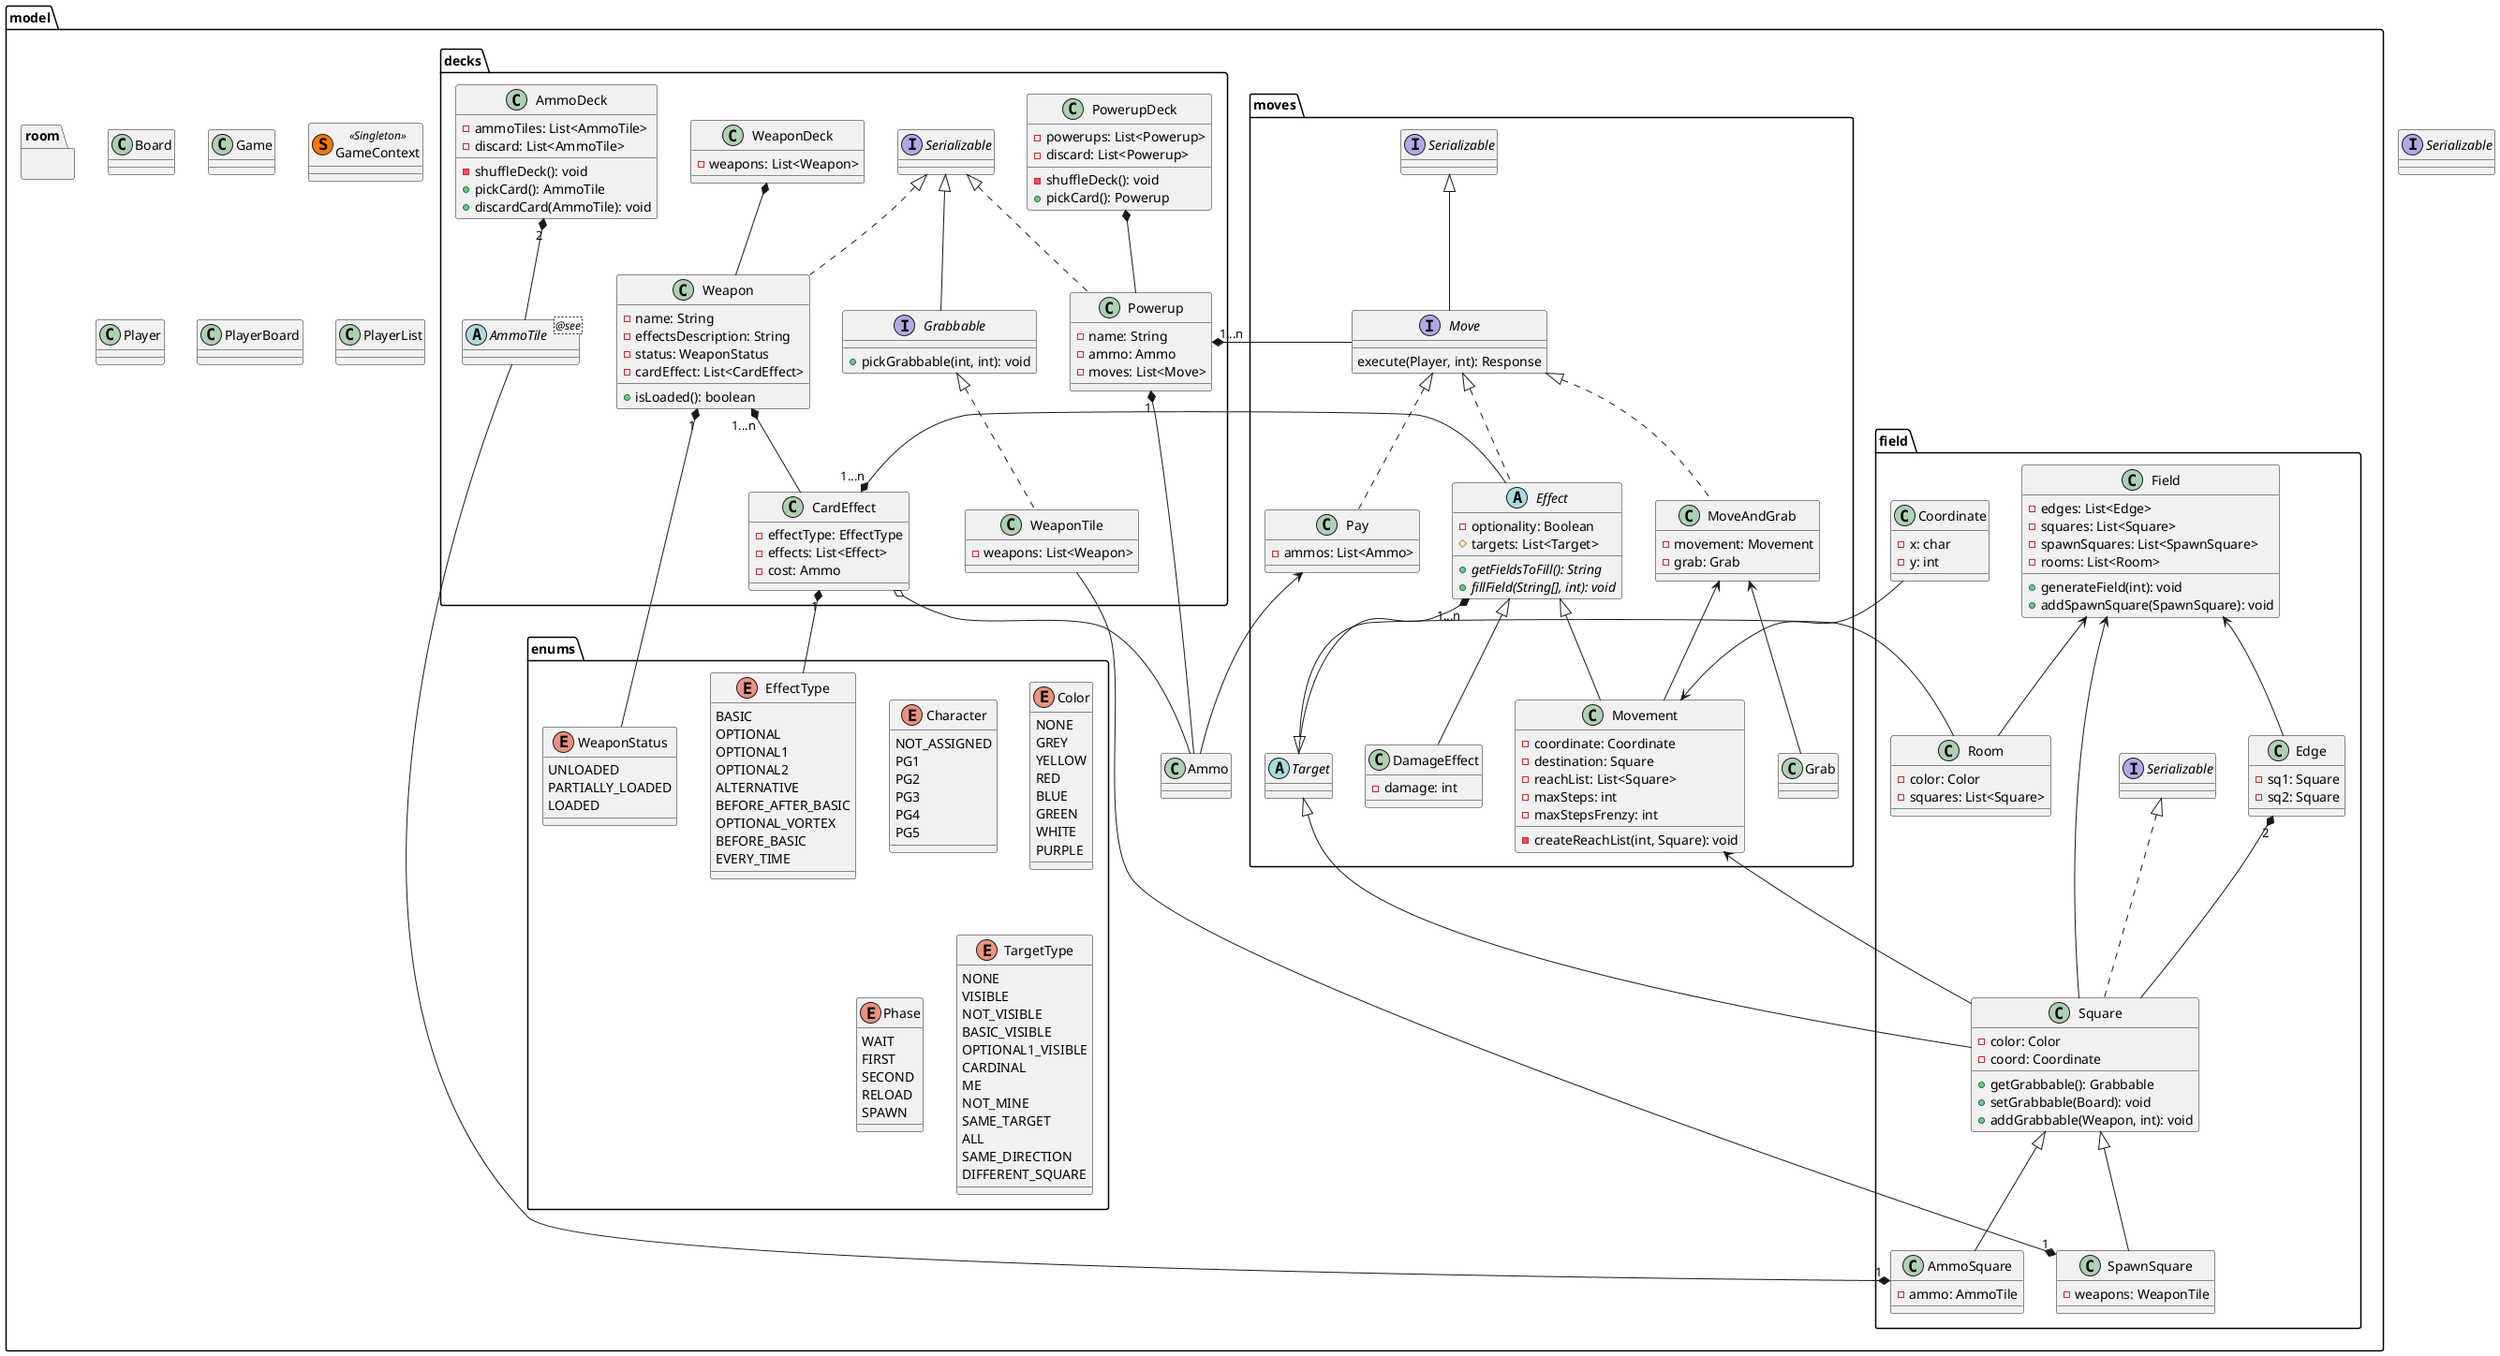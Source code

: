 @startuml
interface Serializable
package model{
    package decks{
        class AmmoDeck{
            - ammoTiles: List<AmmoTile>
            - discard: List<AmmoTile>
            __
            - shuffleDeck(): void
            + pickCard(): AmmoTile
            + discardCard(AmmoTile): void
        }

        abstract class AmmoTile <@see>

        class CardEffect{
            - effectType: EffectType
            - effects: List<Effect>
            - cost: Ammo
        }

        interface Grabbable extends Serializable{
            + pickGrabbable(int, int): void
        }

        class Powerup implements Serializable{
            - name: String
            - ammo: Ammo
            - moves: List<Move>
        }

        class PowerupDeck{
            - powerups: List<Powerup>
            - discard: List<Powerup>
            __
            - shuffleDeck(): void
            + pickCard(): Powerup
        }

        class Weapon implements Serializable{
            - name: String
            - effectsDescription: String
            - status: WeaponStatus
            - cardEffect: List<CardEffect>
            __
            + isLoaded(): boolean
        }

        class WeaponDeck{
            - weapons: List<Weapon>
        }

        class WeaponTile implements Grabbable{
            - weapons: List<Weapon>
        }

        AmmoDeck "2" *-- AmmoTile
        PowerupDeck *-- Powerup
        WeaponDeck *-- Weapon
    }

    package enums{
        enum Character{
            NOT_ASSIGNED
            PG1
            PG2
            PG3
            PG4
            PG5
        }
        enum Color{
            NONE
            GREY
            YELLOW
            RED
            BLUE
            GREEN
            WHITE
            PURPLE
        }
        enum EffectType {
            BASIC
            OPTIONAL
            OPTIONAL1
            OPTIONAL2
            ALTERNATIVE
            BEFORE_AFTER_BASIC
            OPTIONAL_VORTEX
            BEFORE_BASIC
            EVERY_TIME
        }
        enum Phase{
            WAIT
            FIRST
            SECOND
            RELOAD
            SPAWN
        }
        enum TargetType{
            NONE
            VISIBLE
            NOT_VISIBLE
            BASIC_VISIBLE
            OPTIONAL1_VISIBLE
            CARDINAL
            ME
            NOT_MINE
            SAME_TARGET
            ALL
            SAME_DIRECTION
            DIFFERENT_SQUARE
        }
        enum WeaponStatus{
            UNLOADED
            PARTIALLY_LOADED
            LOADED
        }
    }

    package field{
        class AmmoSquare extends Square{
            - ammo: AmmoTile
        }

        class Coordinate {
            - x: char
            - y: int
        }

        class Edge{
            - sq1: Square
            - sq2: Square
        }

        class Field{
            - edges: List<Edge>
            - squares: List<Square>
            - spawnSquares: List<SpawnSquare>
            - rooms: List<Room>
            __
            + generateField(int): void
            + addSpawnSquare(SpawnSquare): void
        }

        class Room{
            - color: Color
            - squares: List<Square>
        }

        class SpawnSquare extends Square{
            - weapons: WeaponTile
        }

        class Square implements Serializable{
            - color: Color
            - coord: Coordinate
            __
            + getGrabbable(): Grabbable
            + setGrabbable(Board): void
            + addGrabbable(Weapon, int): void
        }

        Edge "2" *-- Square
        Field <-- Edge
        Field <-- Square
        Field <-- Room
    }

    package moves{
        class DamageEffect extends Effect{
            - damage: int
        }

        abstract Effect implements Move{
            - optionality: Boolean
            # targets: List<Target>
            __
            + {abstract} getFieldsToFill(): String
            + {abstract} fillField(String[], int): void
        }

        interface Move extends Serializable{
            execute(Player, int): Response
        }

        class MoveAndGrab implements Move{
            - movement: Movement
            - grab: Grab
        }

        class Movement extends Effect{
            - coordinate: Coordinate
            - destination: Square
            - reachList: List<Square>
            - maxSteps: int
            - maxStepsFrenzy: int
            __
            - createReachList(int, Square): void
        }

        class Pay implements Move{
            - ammos: List<Ammo>
        }

        abstract Target{

        }

        Effect "1...n" *-- Target
        MoveAndGrab <-- Movement
        MoveAndGrab <-- Grab

    }

    package room{

    }

    class Ammo{

    }

    class Board{

    }

    class Game{

    }

    class GameContext  << (S,#FF7700) Singleton >> {

    }

    class Player {

    }

    class PlayerBoard{

    }

    class PlayerList {

    }

    CardEffect "1" *-- EffectType
    CardEffect "1...n" *-- Effect
    CardEffect o-- Ammo

    Powerup "1" *-- Ammo
    Powerup "1...n" *-- Move

    Weapon "1" *-- WeaponStatus
    Weapon "1...n" *-- CardEffect

    Target <|-- Room
    Target <|-- Square
    AmmoSquare "1" *-- AmmoTile
    SpawnSquare "1" *-- WeaponTile

    Movement <-- Square
    Movement <-- Coordinate

    Pay <-- Ammo
}
@enduml